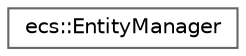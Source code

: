 digraph "Graphical Class Hierarchy"
{
 // LATEX_PDF_SIZE
  bgcolor="transparent";
  edge [fontname=Helvetica,fontsize=10,labelfontname=Helvetica,labelfontsize=10];
  node [fontname=Helvetica,fontsize=10,shape=box,height=0.2,width=0.4];
  rankdir="LR";
  Node0 [id="Node000000",label="ecs::EntityManager",height=0.2,width=0.4,color="grey40", fillcolor="white", style="filled",URL="$classecs_1_1_entity_manager.html",tooltip=" "];
}

